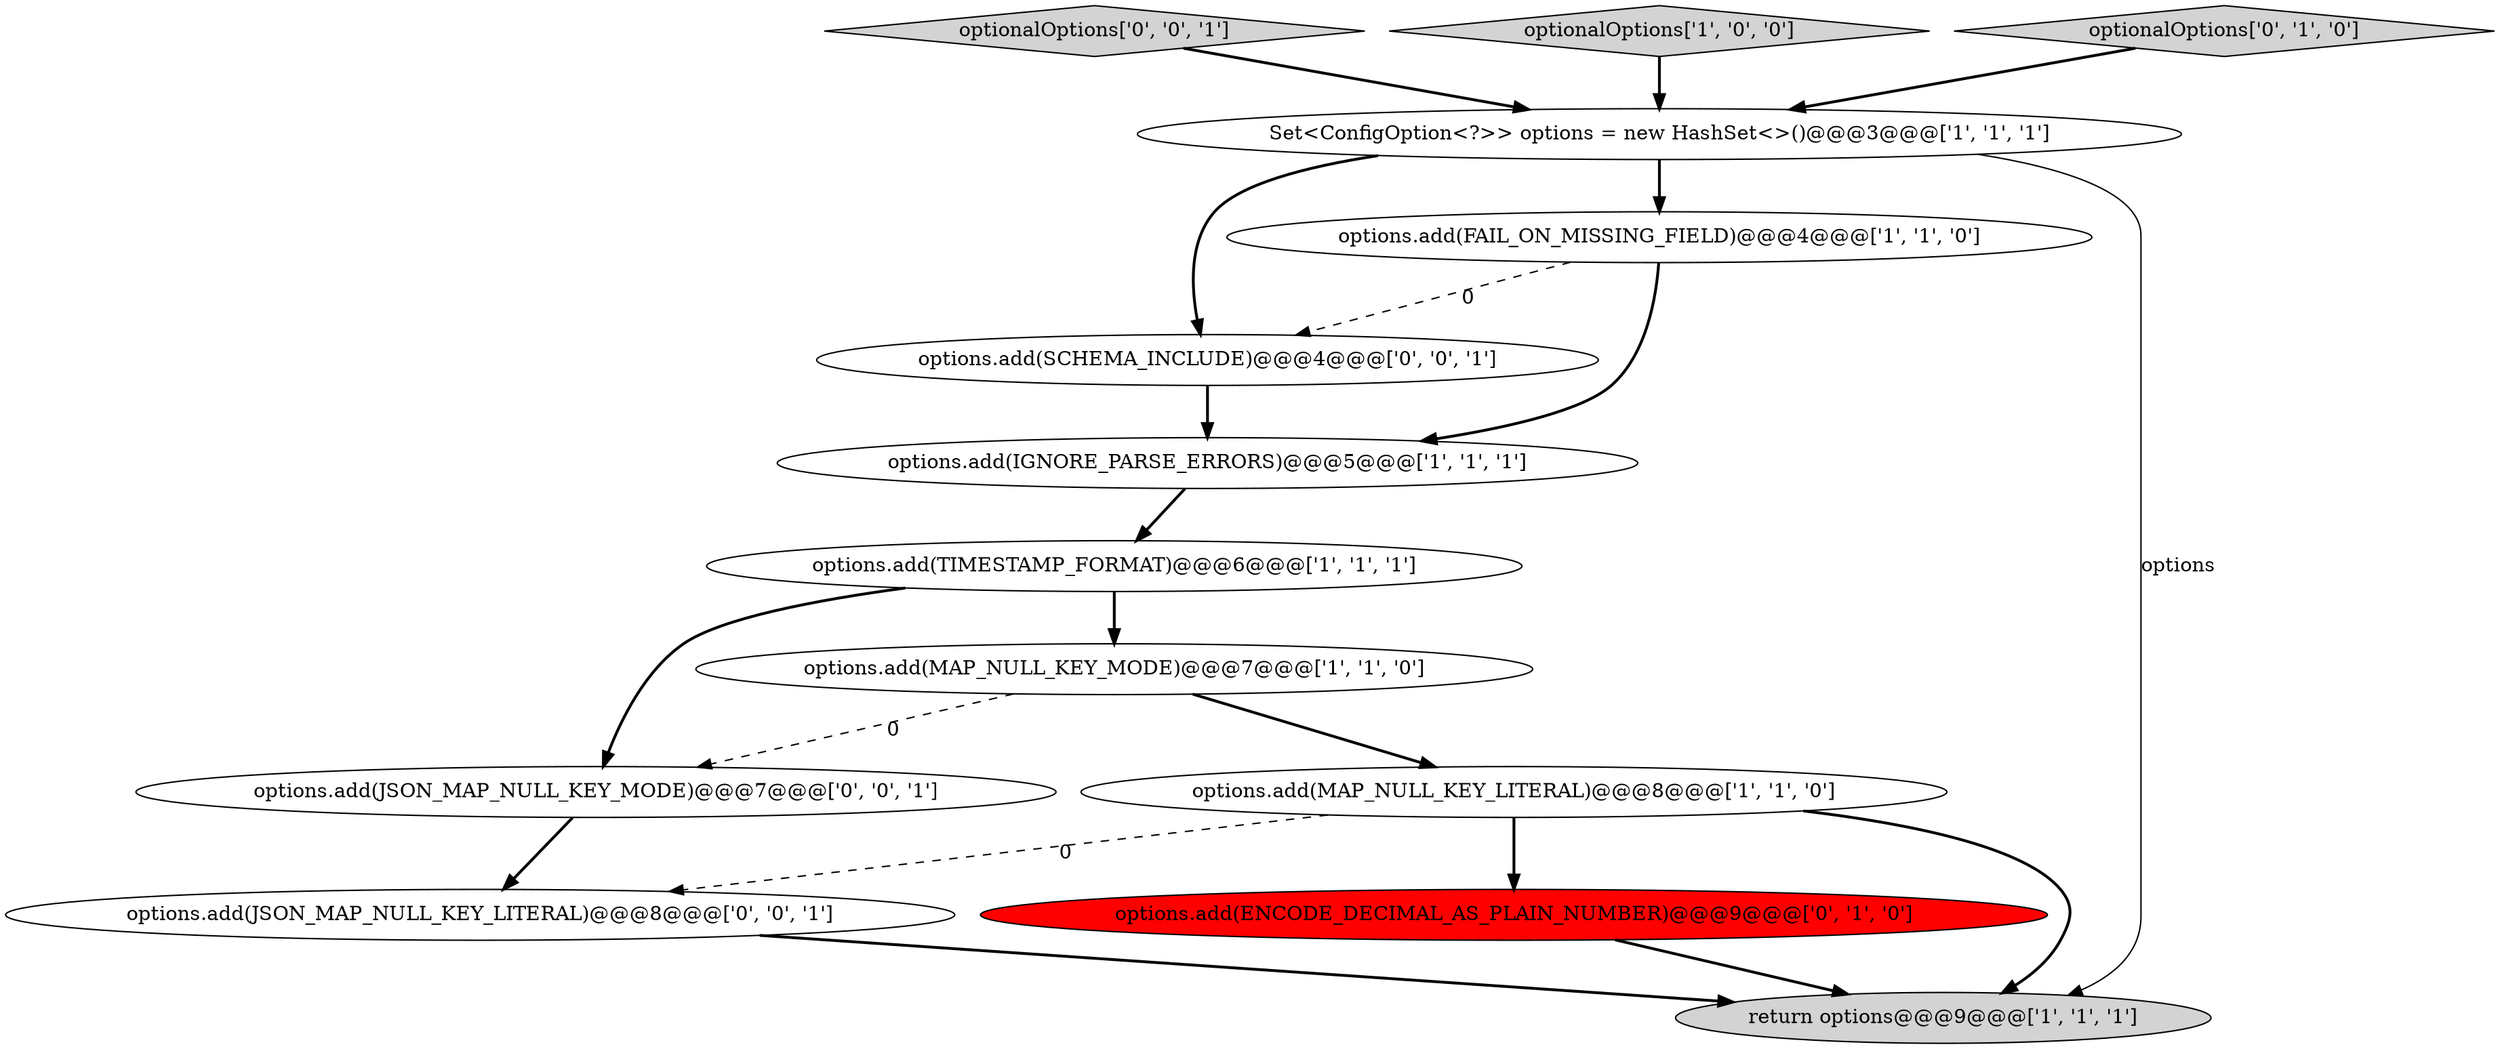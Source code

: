 digraph {
12 [style = filled, label = "options.add(JSON_MAP_NULL_KEY_MODE)@@@7@@@['0', '0', '1']", fillcolor = white, shape = ellipse image = "AAA0AAABBB3BBB"];
8 [style = filled, label = "options.add(ENCODE_DECIMAL_AS_PLAIN_NUMBER)@@@9@@@['0', '1', '0']", fillcolor = red, shape = ellipse image = "AAA1AAABBB2BBB"];
0 [style = filled, label = "options.add(TIMESTAMP_FORMAT)@@@6@@@['1', '1', '1']", fillcolor = white, shape = ellipse image = "AAA0AAABBB1BBB"];
10 [style = filled, label = "options.add(SCHEMA_INCLUDE)@@@4@@@['0', '0', '1']", fillcolor = white, shape = ellipse image = "AAA0AAABBB3BBB"];
11 [style = filled, label = "optionalOptions['0', '0', '1']", fillcolor = lightgray, shape = diamond image = "AAA0AAABBB3BBB"];
13 [style = filled, label = "options.add(JSON_MAP_NULL_KEY_LITERAL)@@@8@@@['0', '0', '1']", fillcolor = white, shape = ellipse image = "AAA0AAABBB3BBB"];
4 [style = filled, label = "options.add(FAIL_ON_MISSING_FIELD)@@@4@@@['1', '1', '0']", fillcolor = white, shape = ellipse image = "AAA0AAABBB1BBB"];
7 [style = filled, label = "options.add(IGNORE_PARSE_ERRORS)@@@5@@@['1', '1', '1']", fillcolor = white, shape = ellipse image = "AAA0AAABBB1BBB"];
2 [style = filled, label = "options.add(MAP_NULL_KEY_MODE)@@@7@@@['1', '1', '0']", fillcolor = white, shape = ellipse image = "AAA0AAABBB1BBB"];
5 [style = filled, label = "options.add(MAP_NULL_KEY_LITERAL)@@@8@@@['1', '1', '0']", fillcolor = white, shape = ellipse image = "AAA0AAABBB1BBB"];
1 [style = filled, label = "Set<ConfigOption<?>> options = new HashSet<>()@@@3@@@['1', '1', '1']", fillcolor = white, shape = ellipse image = "AAA0AAABBB1BBB"];
6 [style = filled, label = "optionalOptions['1', '0', '0']", fillcolor = lightgray, shape = diamond image = "AAA0AAABBB1BBB"];
3 [style = filled, label = "return options@@@9@@@['1', '1', '1']", fillcolor = lightgray, shape = ellipse image = "AAA0AAABBB1BBB"];
9 [style = filled, label = "optionalOptions['0', '1', '0']", fillcolor = lightgray, shape = diamond image = "AAA0AAABBB2BBB"];
5->13 [style = dashed, label="0"];
5->3 [style = bold, label=""];
6->1 [style = bold, label=""];
5->8 [style = bold, label=""];
12->13 [style = bold, label=""];
1->4 [style = bold, label=""];
2->12 [style = dashed, label="0"];
7->0 [style = bold, label=""];
2->5 [style = bold, label=""];
1->3 [style = solid, label="options"];
9->1 [style = bold, label=""];
13->3 [style = bold, label=""];
4->10 [style = dashed, label="0"];
1->10 [style = bold, label=""];
11->1 [style = bold, label=""];
10->7 [style = bold, label=""];
4->7 [style = bold, label=""];
0->12 [style = bold, label=""];
0->2 [style = bold, label=""];
8->3 [style = bold, label=""];
}
